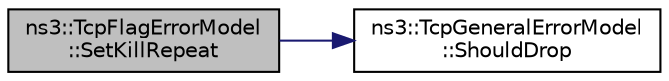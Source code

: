 digraph "ns3::TcpFlagErrorModel::SetKillRepeat"
{
  edge [fontname="Helvetica",fontsize="10",labelfontname="Helvetica",labelfontsize="10"];
  node [fontname="Helvetica",fontsize="10",shape=record];
  rankdir="LR";
  Node1 [label="ns3::TcpFlagErrorModel\l::SetKillRepeat",height=0.2,width=0.4,color="black", fillcolor="grey75", style="filled", fontcolor="black"];
  Node1 -> Node2 [color="midnightblue",fontsize="10",style="solid"];
  Node2 [label="ns3::TcpGeneralErrorModel\l::ShouldDrop",height=0.2,width=0.4,color="black", fillcolor="white", style="filled",URL="$d1/d5a/classns3_1_1TcpGeneralErrorModel.html#aba3c6551e43eabb1ac165b2dc7d491c9",tooltip="Check if the packet should be dropped. "];
}
